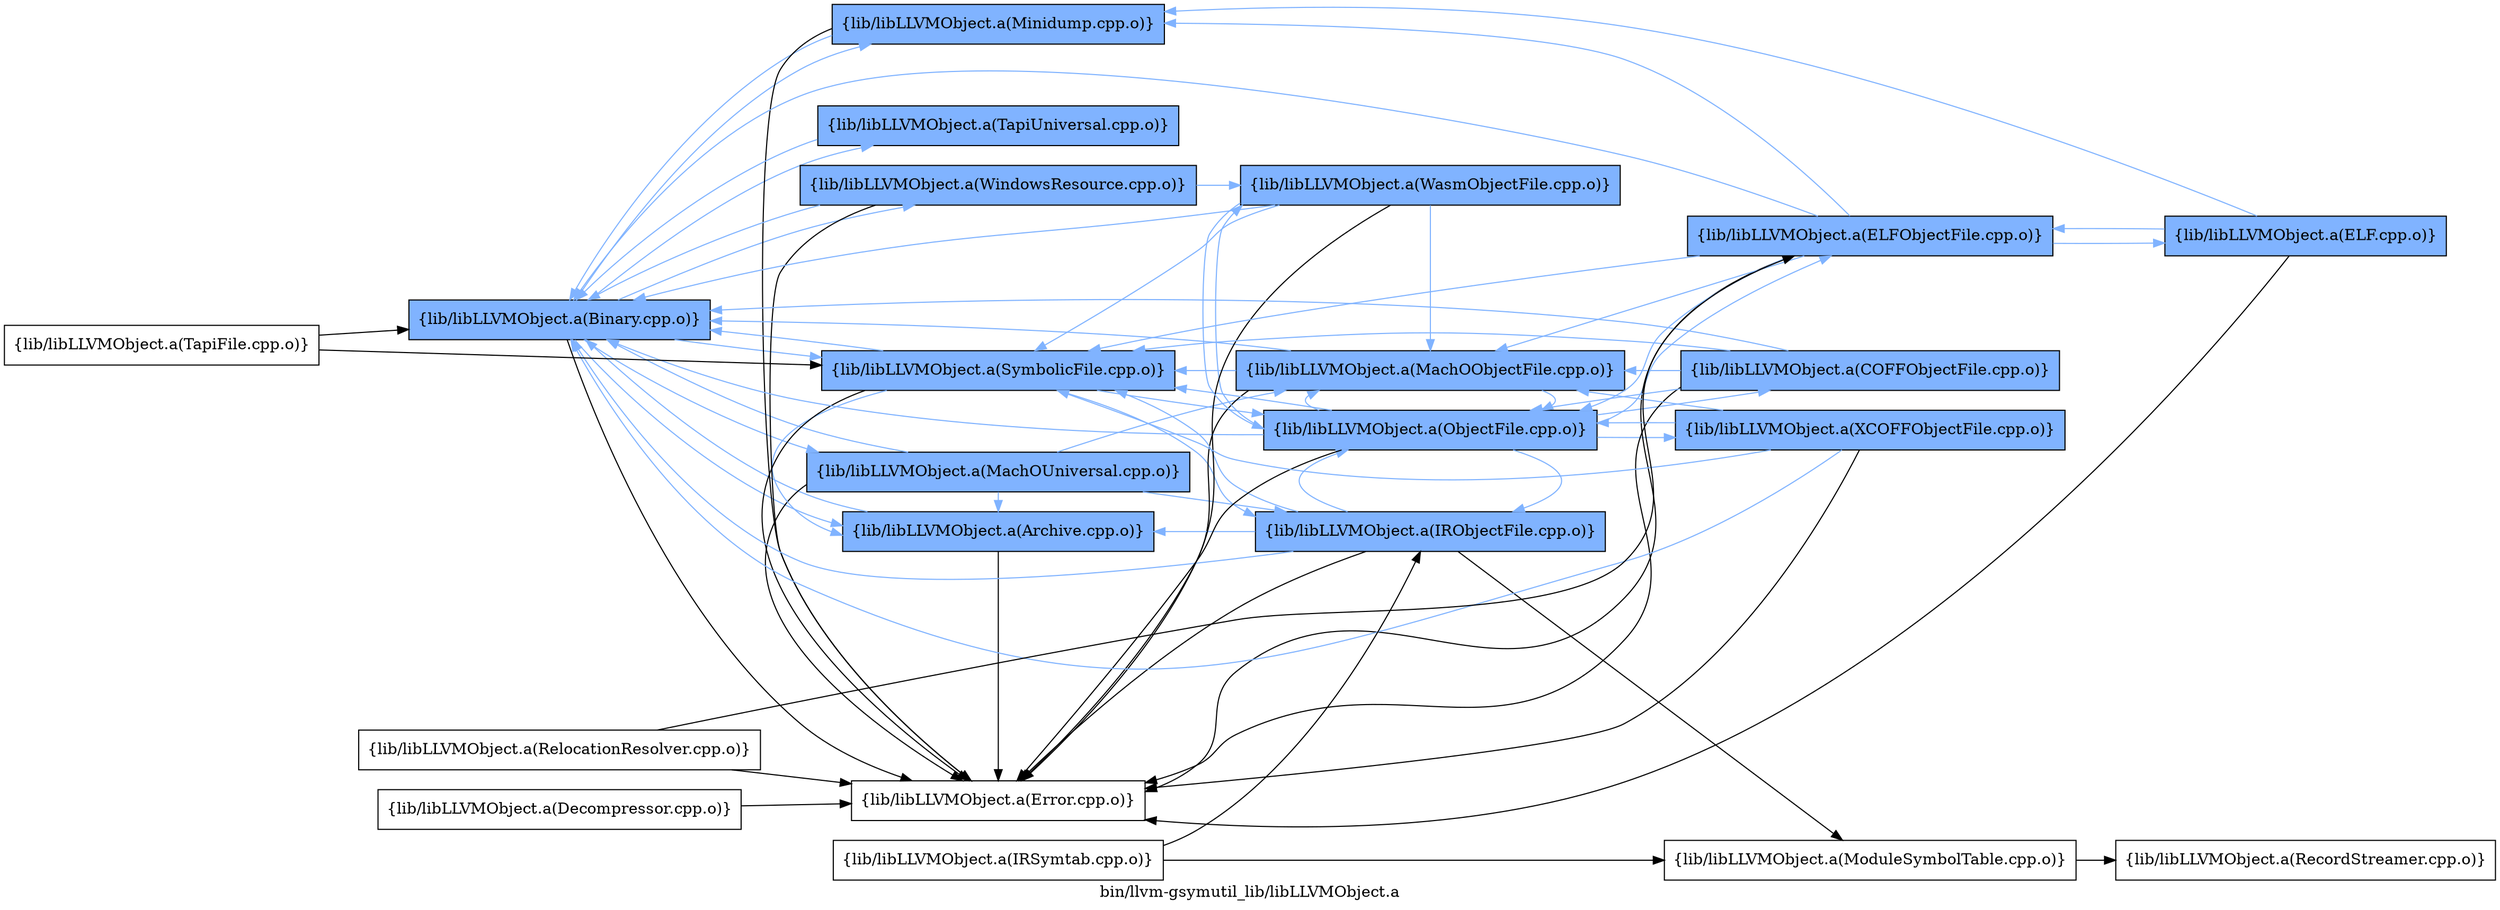 digraph "bin/llvm-gsymutil_lib/libLLVMObject.a" {
	label="bin/llvm-gsymutil_lib/libLLVMObject.a";
	rankdir=LR;
	{ rank=same; Node0x55dd54988418;  }
	{ rank=same; Node0x55dd54987bf8; Node0x55dd54986b68; Node0x55dd54991a18; Node0x55dd54992b48; Node0x55dd54992008; Node0x55dd54991d88; Node0x55dd549916f8;  }
	{ rank=same; Node0x55dd549865c8; Node0x55dd54990898; Node0x55dd54989f48; Node0x55dd54990f78;  }
	{ rank=same; Node0x55dd54991b58; Node0x55dd54989c78; Node0x55dd5498b438; Node0x55dd549914c8;  }
	{ rank=same; Node0x55dd54988418;  }
	{ rank=same; Node0x55dd54987bf8; Node0x55dd54986b68; Node0x55dd54991a18; Node0x55dd54992b48; Node0x55dd54992008; Node0x55dd54991d88; Node0x55dd549916f8;  }
	{ rank=same; Node0x55dd549865c8; Node0x55dd54990898; Node0x55dd54989f48; Node0x55dd54990f78;  }
	{ rank=same; Node0x55dd54991b58; Node0x55dd54989c78; Node0x55dd5498b438; Node0x55dd549914c8;  }

	Node0x55dd54988418 [shape=record,shape=box,group=1,style=filled,fillcolor="0.600000 0.5 1",label="{lib/libLLVMObject.a(Binary.cpp.o)}"];
	Node0x55dd54988418 -> Node0x55dd54987bf8[color="0.600000 0.5 1"];
	Node0x55dd54988418 -> Node0x55dd54986b68;
	Node0x55dd54988418 -> Node0x55dd54991a18[color="0.600000 0.5 1"];
	Node0x55dd54988418 -> Node0x55dd54992b48[color="0.600000 0.5 1"];
	Node0x55dd54988418 -> Node0x55dd54992008[color="0.600000 0.5 1"];
	Node0x55dd54988418 -> Node0x55dd54991d88[color="0.600000 0.5 1"];
	Node0x55dd54988418 -> Node0x55dd549916f8[color="0.600000 0.5 1"];
	Node0x55dd54986b68 [shape=record,shape=box,group=0,label="{lib/libLLVMObject.a(Error.cpp.o)}"];
	Node0x55dd549865c8 [shape=record,shape=box,group=1,style=filled,fillcolor="0.600000 0.5 1",label="{lib/libLLVMObject.a(MachOObjectFile.cpp.o)}"];
	Node0x55dd549865c8 -> Node0x55dd54988418[color="0.600000 0.5 1"];
	Node0x55dd549865c8 -> Node0x55dd54986b68;
	Node0x55dd549865c8 -> Node0x55dd54989f48[color="0.600000 0.5 1"];
	Node0x55dd549865c8 -> Node0x55dd54992008[color="0.600000 0.5 1"];
	Node0x55dd54991a18 [shape=record,shape=box,group=1,style=filled,fillcolor="0.600000 0.5 1",label="{lib/libLLVMObject.a(MachOUniversal.cpp.o)}"];
	Node0x55dd54991a18 -> Node0x55dd54988418[color="0.600000 0.5 1"];
	Node0x55dd54991a18 -> Node0x55dd54987bf8[color="0.600000 0.5 1"];
	Node0x55dd54991a18 -> Node0x55dd54986b68;
	Node0x55dd54991a18 -> Node0x55dd549865c8[color="0.600000 0.5 1"];
	Node0x55dd54991a18 -> Node0x55dd54990898[color="0.600000 0.5 1"];
	Node0x55dd54989f48 [shape=record,shape=box,group=1,style=filled,fillcolor="0.600000 0.5 1",label="{lib/libLLVMObject.a(ObjectFile.cpp.o)}"];
	Node0x55dd54989f48 -> Node0x55dd54988418[color="0.600000 0.5 1"];
	Node0x55dd54989f48 -> Node0x55dd54986b68;
	Node0x55dd54989f48 -> Node0x55dd549865c8[color="0.600000 0.5 1"];
	Node0x55dd54989f48 -> Node0x55dd54990898[color="0.600000 0.5 1"];
	Node0x55dd54989f48 -> Node0x55dd54989c78[color="0.600000 0.5 1"];
	Node0x55dd54989f48 -> Node0x55dd5498b438[color="0.600000 0.5 1"];
	Node0x55dd54989f48 -> Node0x55dd54992008[color="0.600000 0.5 1"];
	Node0x55dd54989f48 -> Node0x55dd54990f78[color="0.600000 0.5 1"];
	Node0x55dd54989f48 -> Node0x55dd549914c8[color="0.600000 0.5 1"];
	Node0x55dd549874c8 [shape=record,shape=box,group=0,label="{lib/libLLVMObject.a(Decompressor.cpp.o)}"];
	Node0x55dd549874c8 -> Node0x55dd54986b68;
	Node0x55dd5498a588 [shape=record,shape=box,group=0,label="{lib/libLLVMObject.a(RelocationResolver.cpp.o)}"];
	Node0x55dd5498a588 -> Node0x55dd54986b68;
	Node0x55dd5498a588 -> Node0x55dd54989c78;
	Node0x55dd54987bf8 [shape=record,shape=box,group=1,style=filled,fillcolor="0.600000 0.5 1",label="{lib/libLLVMObject.a(Archive.cpp.o)}"];
	Node0x55dd54987bf8 -> Node0x55dd54988418[color="0.600000 0.5 1"];
	Node0x55dd54987bf8 -> Node0x55dd54986b68;
	Node0x55dd54992b48 [shape=record,shape=box,group=1,style=filled,fillcolor="0.600000 0.5 1",label="{lib/libLLVMObject.a(Minidump.cpp.o)}"];
	Node0x55dd54992b48 -> Node0x55dd54988418[color="0.600000 0.5 1"];
	Node0x55dd54992b48 -> Node0x55dd54986b68;
	Node0x55dd54992008 [shape=record,shape=box,group=1,style=filled,fillcolor="0.600000 0.5 1",label="{lib/libLLVMObject.a(SymbolicFile.cpp.o)}"];
	Node0x55dd54992008 -> Node0x55dd54988418[color="0.600000 0.5 1"];
	Node0x55dd54992008 -> Node0x55dd54987bf8[color="0.600000 0.5 1"];
	Node0x55dd54992008 -> Node0x55dd54986b68;
	Node0x55dd54992008 -> Node0x55dd54990898[color="0.600000 0.5 1"];
	Node0x55dd54992008 -> Node0x55dd54989f48[color="0.600000 0.5 1"];
	Node0x55dd54991d88 [shape=record,shape=box,group=1,style=filled,fillcolor="0.600000 0.5 1",label="{lib/libLLVMObject.a(TapiUniversal.cpp.o)}"];
	Node0x55dd54991d88 -> Node0x55dd54988418[color="0.600000 0.5 1"];
	Node0x55dd549916f8 [shape=record,shape=box,group=1,style=filled,fillcolor="0.600000 0.5 1",label="{lib/libLLVMObject.a(WindowsResource.cpp.o)}"];
	Node0x55dd549916f8 -> Node0x55dd54988418[color="0.600000 0.5 1"];
	Node0x55dd549916f8 -> Node0x55dd54986b68;
	Node0x55dd549916f8 -> Node0x55dd54990f78[color="0.600000 0.5 1"];
	Node0x55dd54990898 [shape=record,shape=box,group=1,style=filled,fillcolor="0.600000 0.5 1",label="{lib/libLLVMObject.a(IRObjectFile.cpp.o)}"];
	Node0x55dd54990898 -> Node0x55dd54988418[color="0.600000 0.5 1"];
	Node0x55dd54990898 -> Node0x55dd54987bf8[color="0.600000 0.5 1"];
	Node0x55dd54990898 -> Node0x55dd54986b68;
	Node0x55dd54990898 -> Node0x55dd54991b58;
	Node0x55dd54990898 -> Node0x55dd54989f48[color="0.600000 0.5 1"];
	Node0x55dd54990898 -> Node0x55dd54992008[color="0.600000 0.5 1"];
	Node0x55dd54991b58 [shape=record,shape=box,group=0,label="{lib/libLLVMObject.a(ModuleSymbolTable.cpp.o)}"];
	Node0x55dd54991b58 -> Node0x55dd5498a7b8;
	Node0x55dd54992918 [shape=record,shape=box,group=0,label="{lib/libLLVMObject.a(IRSymtab.cpp.o)}"];
	Node0x55dd54992918 -> Node0x55dd54990898;
	Node0x55dd54992918 -> Node0x55dd54991b58;
	Node0x55dd5498a7b8 [shape=record,shape=box,group=0,label="{lib/libLLVMObject.a(RecordStreamer.cpp.o)}"];
	Node0x55dd54989c78 [shape=record,shape=box,group=1,style=filled,fillcolor="0.600000 0.5 1",label="{lib/libLLVMObject.a(ELFObjectFile.cpp.o)}"];
	Node0x55dd54989c78 -> Node0x55dd54988418[color="0.600000 0.5 1"];
	Node0x55dd54989c78 -> Node0x55dd54986b68;
	Node0x55dd54989c78 -> Node0x55dd549865c8[color="0.600000 0.5 1"];
	Node0x55dd54989c78 -> Node0x55dd54992b48[color="0.600000 0.5 1"];
	Node0x55dd54989c78 -> Node0x55dd54989f48[color="0.600000 0.5 1"];
	Node0x55dd54989c78 -> Node0x55dd54988ff8[color="0.600000 0.5 1"];
	Node0x55dd54989c78 -> Node0x55dd54992008[color="0.600000 0.5 1"];
	Node0x55dd5498b438 [shape=record,shape=box,group=1,style=filled,fillcolor="0.600000 0.5 1",label="{lib/libLLVMObject.a(COFFObjectFile.cpp.o)}"];
	Node0x55dd5498b438 -> Node0x55dd54988418[color="0.600000 0.5 1"];
	Node0x55dd5498b438 -> Node0x55dd54986b68;
	Node0x55dd5498b438 -> Node0x55dd549865c8[color="0.600000 0.5 1"];
	Node0x55dd5498b438 -> Node0x55dd54989f48[color="0.600000 0.5 1"];
	Node0x55dd5498b438 -> Node0x55dd54992008[color="0.600000 0.5 1"];
	Node0x55dd54990f78 [shape=record,shape=box,group=1,style=filled,fillcolor="0.600000 0.5 1",label="{lib/libLLVMObject.a(WasmObjectFile.cpp.o)}"];
	Node0x55dd54990f78 -> Node0x55dd54988418[color="0.600000 0.5 1"];
	Node0x55dd54990f78 -> Node0x55dd54986b68;
	Node0x55dd54990f78 -> Node0x55dd549865c8[color="0.600000 0.5 1"];
	Node0x55dd54990f78 -> Node0x55dd54989f48[color="0.600000 0.5 1"];
	Node0x55dd54990f78 -> Node0x55dd54992008[color="0.600000 0.5 1"];
	Node0x55dd549914c8 [shape=record,shape=box,group=1,style=filled,fillcolor="0.600000 0.5 1",label="{lib/libLLVMObject.a(XCOFFObjectFile.cpp.o)}"];
	Node0x55dd549914c8 -> Node0x55dd54988418[color="0.600000 0.5 1"];
	Node0x55dd549914c8 -> Node0x55dd54986b68;
	Node0x55dd549914c8 -> Node0x55dd549865c8[color="0.600000 0.5 1"];
	Node0x55dd549914c8 -> Node0x55dd54989f48[color="0.600000 0.5 1"];
	Node0x55dd549914c8 -> Node0x55dd54992008[color="0.600000 0.5 1"];
	Node0x55dd54988ff8 [shape=record,shape=box,group=1,style=filled,fillcolor="0.600000 0.5 1",label="{lib/libLLVMObject.a(ELF.cpp.o)}"];
	Node0x55dd54988ff8 -> Node0x55dd54986b68;
	Node0x55dd54988ff8 -> Node0x55dd54992b48[color="0.600000 0.5 1"];
	Node0x55dd54988ff8 -> Node0x55dd54989c78[color="0.600000 0.5 1"];
	Node0x55dd549924b8 [shape=record,shape=box,group=0,label="{lib/libLLVMObject.a(TapiFile.cpp.o)}"];
	Node0x55dd549924b8 -> Node0x55dd54988418;
	Node0x55dd549924b8 -> Node0x55dd54992008;
}
